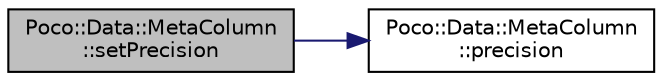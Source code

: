 digraph "Poco::Data::MetaColumn::setPrecision"
{
 // LATEX_PDF_SIZE
  edge [fontname="Helvetica",fontsize="10",labelfontname="Helvetica",labelfontsize="10"];
  node [fontname="Helvetica",fontsize="10",shape=record];
  rankdir="LR";
  Node1 [label="Poco::Data::MetaColumn\l::setPrecision",height=0.2,width=0.4,color="black", fillcolor="grey75", style="filled", fontcolor="black",tooltip="Sets the column length."];
  Node1 -> Node2 [color="midnightblue",fontsize="10",style="solid",fontname="Helvetica"];
  Node2 [label="Poco::Data::MetaColumn\l::precision",height=0.2,width=0.4,color="black", fillcolor="white", style="filled",URL="$classPoco_1_1Data_1_1MetaColumn.html#a348d0c393fb8584adb5e62045211cfe6",tooltip="Returns column maximum length."];
}

